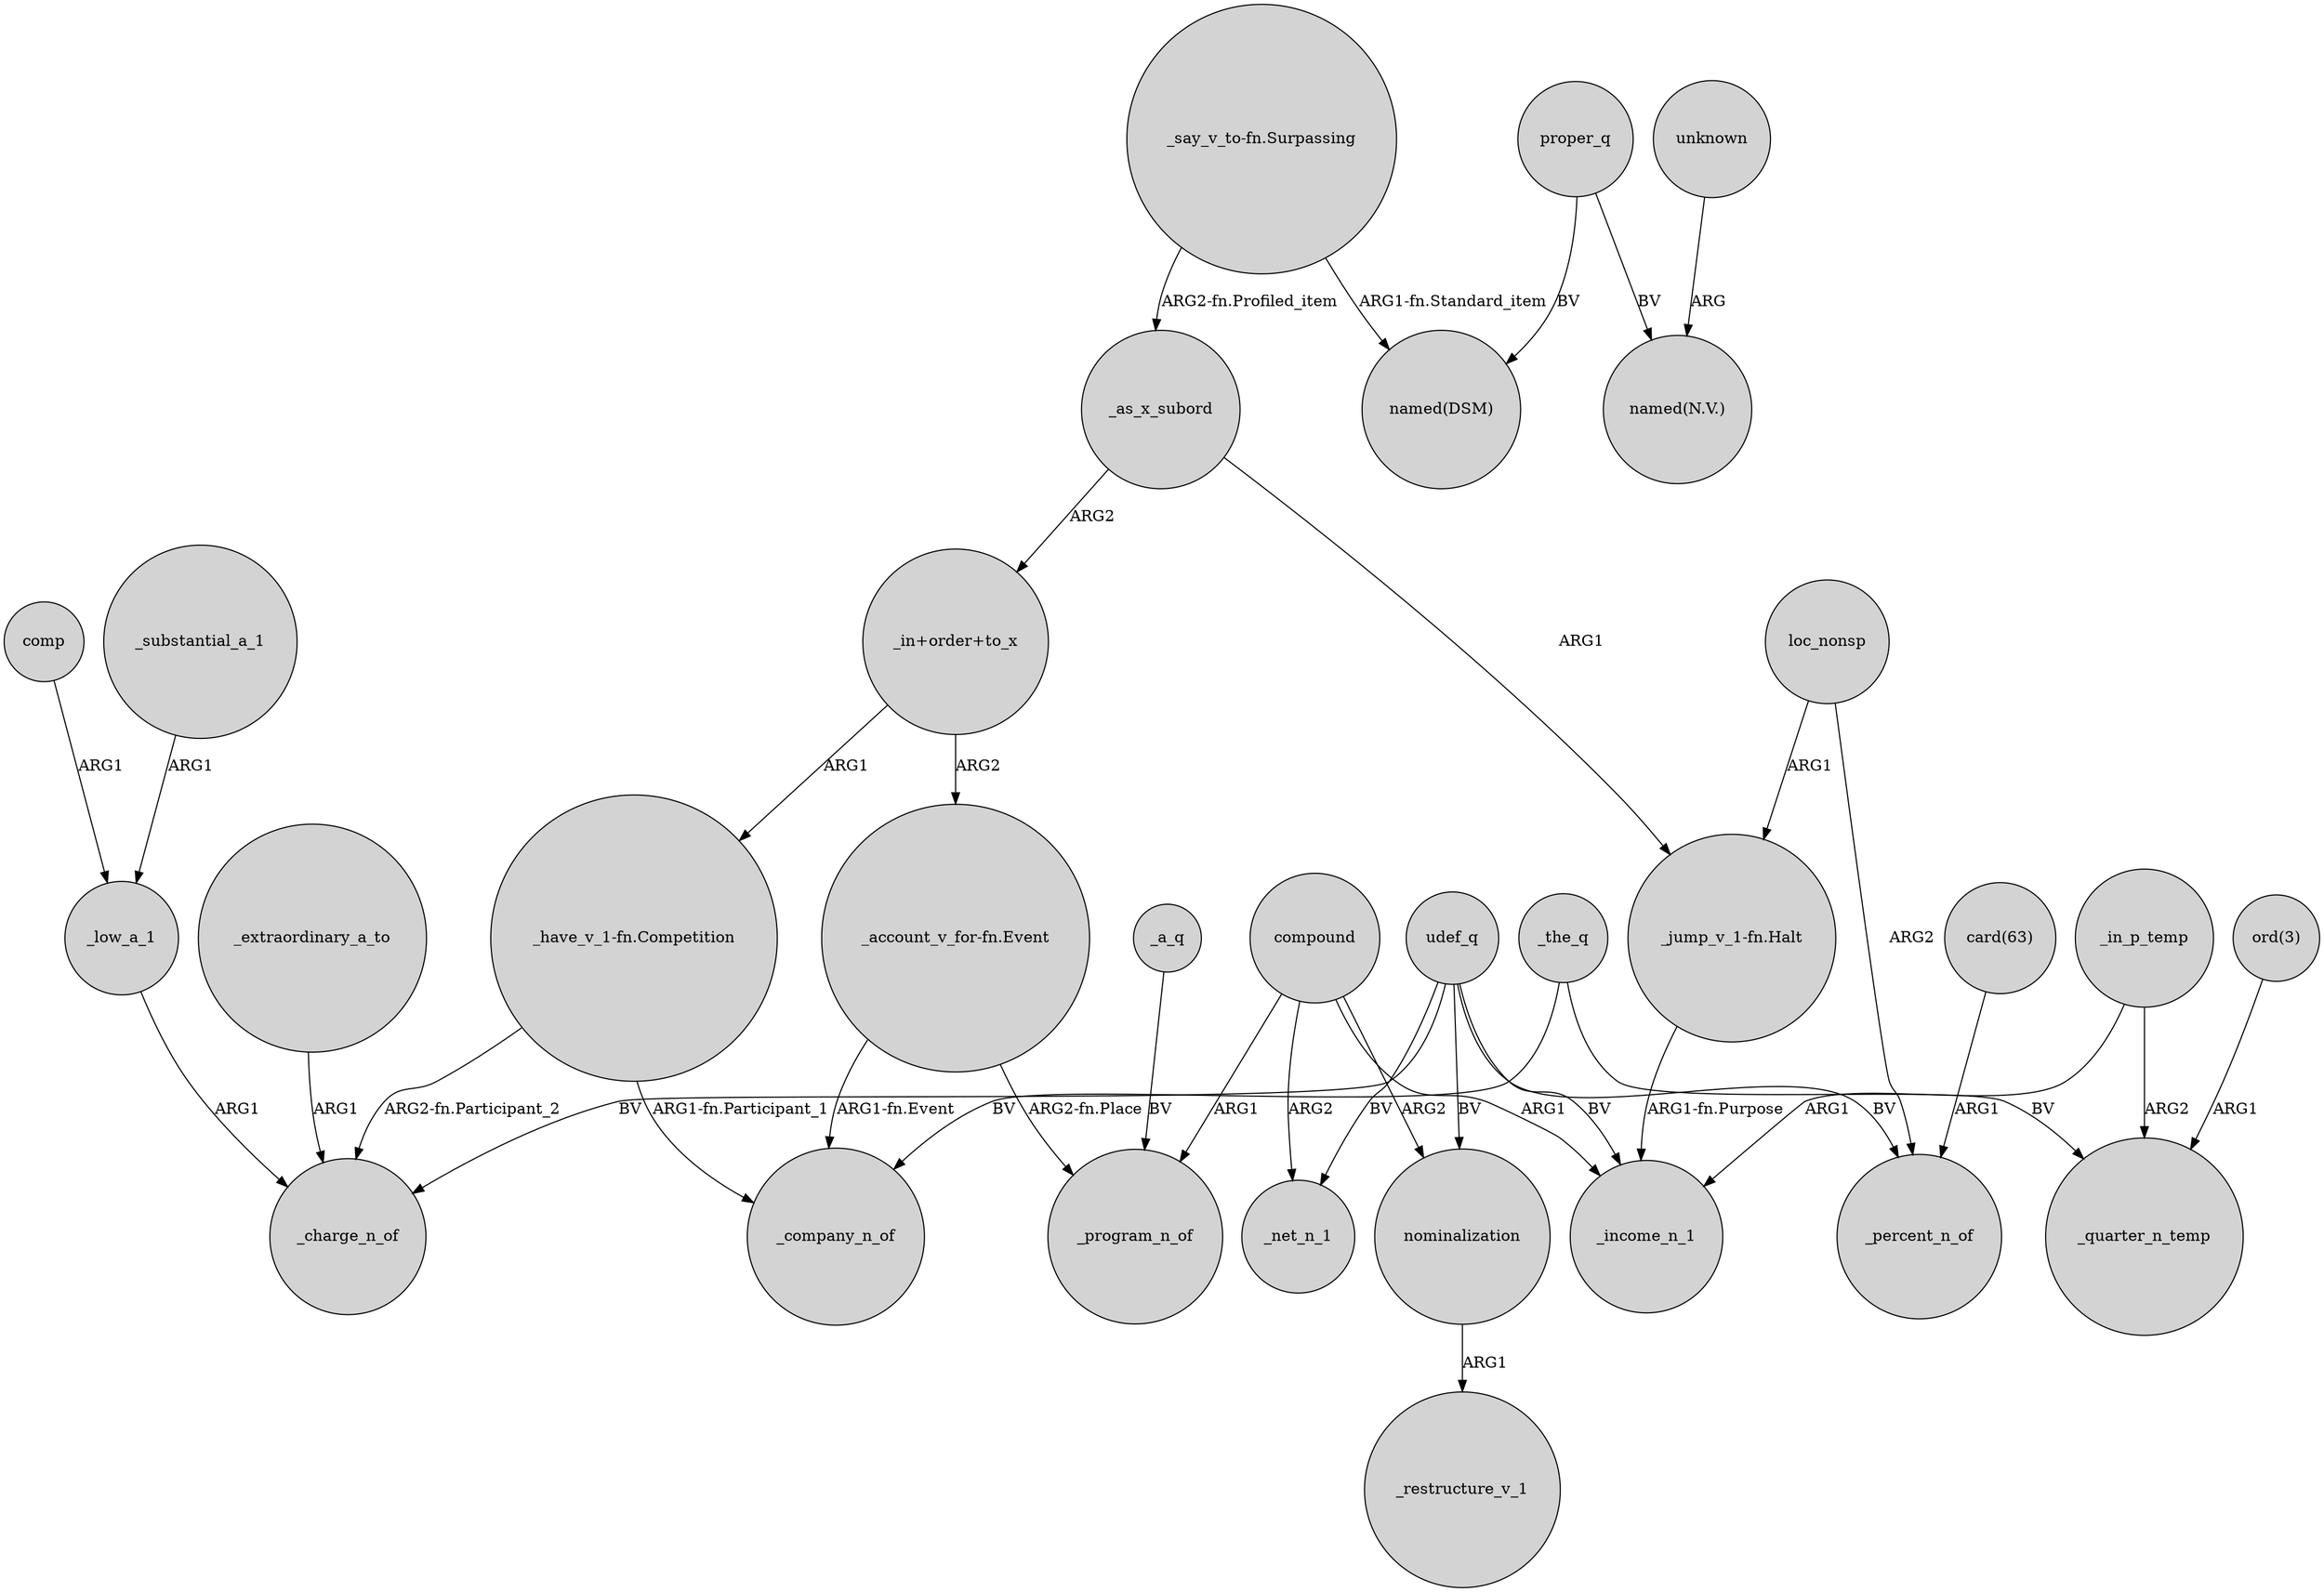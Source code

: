 digraph {
	node [shape=circle style=filled]
	"_have_v_1-fn.Competition" -> _charge_n_of [label="ARG2-fn.Participant_2"]
	proper_q -> "named(N.V.)" [label=BV]
	_in_p_temp -> _quarter_n_temp [label=ARG2]
	"_in+order+to_x" -> "_account_v_for-fn.Event" [label=ARG2]
	comp -> _low_a_1 [label=ARG1]
	compound -> _net_n_1 [label=ARG2]
	_low_a_1 -> _charge_n_of [label=ARG1]
	"ord(3)" -> _quarter_n_temp [label=ARG1]
	_substantial_a_1 -> _low_a_1 [label=ARG1]
	udef_q -> _income_n_1 [label=BV]
	_the_q -> _quarter_n_temp [label=BV]
	udef_q -> nominalization [label=BV]
	loc_nonsp -> "_jump_v_1-fn.Halt" [label=ARG1]
	_in_p_temp -> _income_n_1 [label=ARG1]
	"_in+order+to_x" -> "_have_v_1-fn.Competition" [label=ARG1]
	compound -> nominalization [label=ARG2]
	_extraordinary_a_to -> _charge_n_of [label=ARG1]
	compound -> _program_n_of [label=ARG1]
	"_jump_v_1-fn.Halt" -> _income_n_1 [label="ARG1-fn.Purpose"]
	nominalization -> _restructure_v_1 [label=ARG1]
	compound -> _income_n_1 [label=ARG1]
	udef_q -> _percent_n_of [label=BV]
	udef_q -> _net_n_1 [label=BV]
	"card(63)" -> _percent_n_of [label=ARG1]
	_as_x_subord -> "_in+order+to_x" [label=ARG2]
	udef_q -> _charge_n_of [label=BV]
	"_have_v_1-fn.Competition" -> _company_n_of [label="ARG1-fn.Participant_1"]
	proper_q -> "named(DSM)" [label=BV]
	"_account_v_for-fn.Event" -> _program_n_of [label="ARG2-fn.Place"]
	_as_x_subord -> "_jump_v_1-fn.Halt" [label=ARG1]
	"_account_v_for-fn.Event" -> _company_n_of [label="ARG1-fn.Event"]
	_a_q -> _program_n_of [label=BV]
	"_say_v_to-fn.Surpassing" -> "named(DSM)" [label="ARG1-fn.Standard_item"]
	_the_q -> _company_n_of [label=BV]
	"_say_v_to-fn.Surpassing" -> _as_x_subord [label="ARG2-fn.Profiled_item"]
	unknown -> "named(N.V.)" [label=ARG]
	loc_nonsp -> _percent_n_of [label=ARG2]
}
